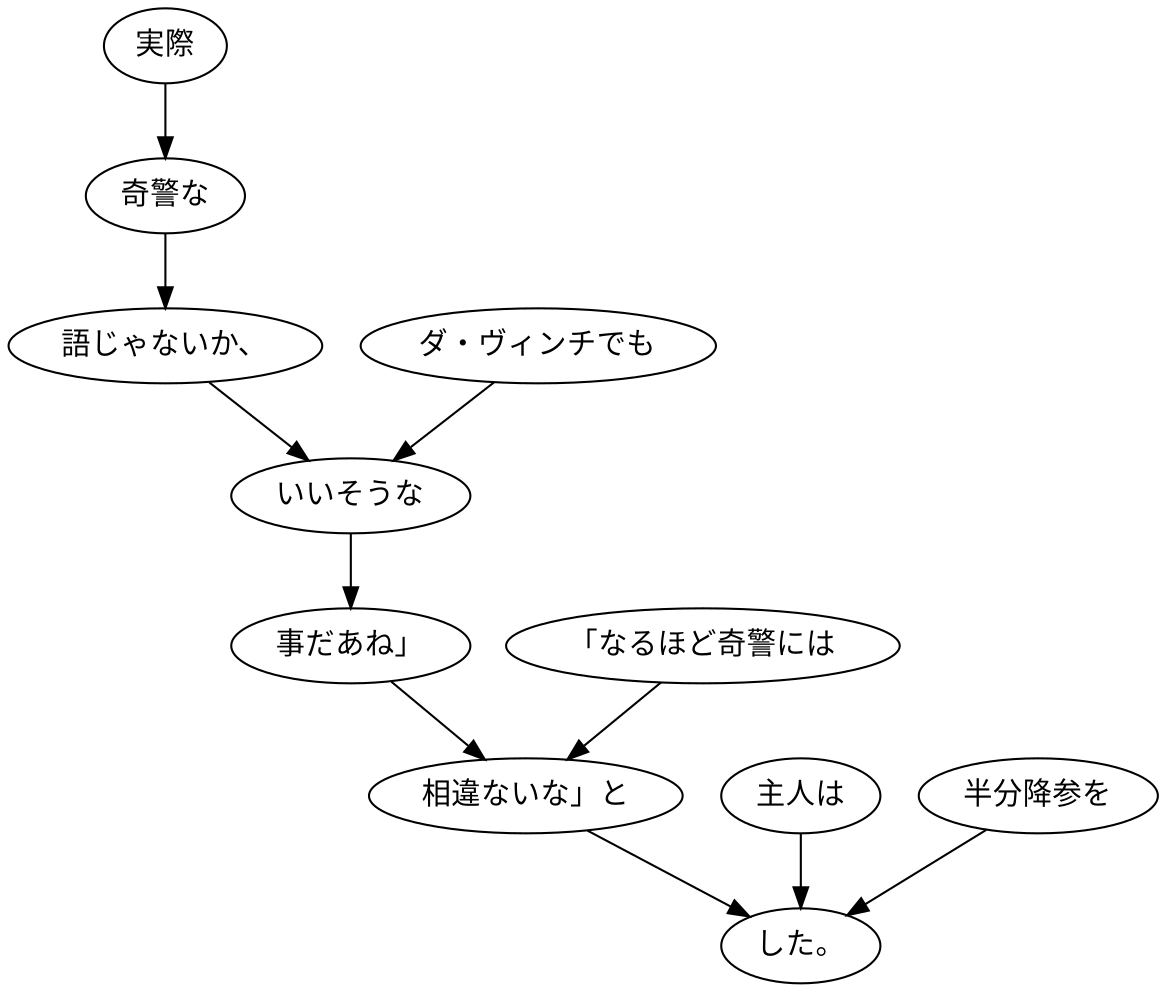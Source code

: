 digraph graph318 {
	node0 [label="実際"];
	node1 [label="奇警な"];
	node2 [label="語じゃないか、"];
	node3 [label="ダ・ヴィンチでも"];
	node4 [label="いいそうな"];
	node5 [label="事だあね」"];
	node6 [label="「なるほど奇警には"];
	node7 [label="相違ないな」と"];
	node8 [label="主人は"];
	node9 [label="半分降参を"];
	node10 [label="した。"];
	node0 -> node1;
	node1 -> node2;
	node2 -> node4;
	node3 -> node4;
	node4 -> node5;
	node5 -> node7;
	node6 -> node7;
	node7 -> node10;
	node8 -> node10;
	node9 -> node10;
}
